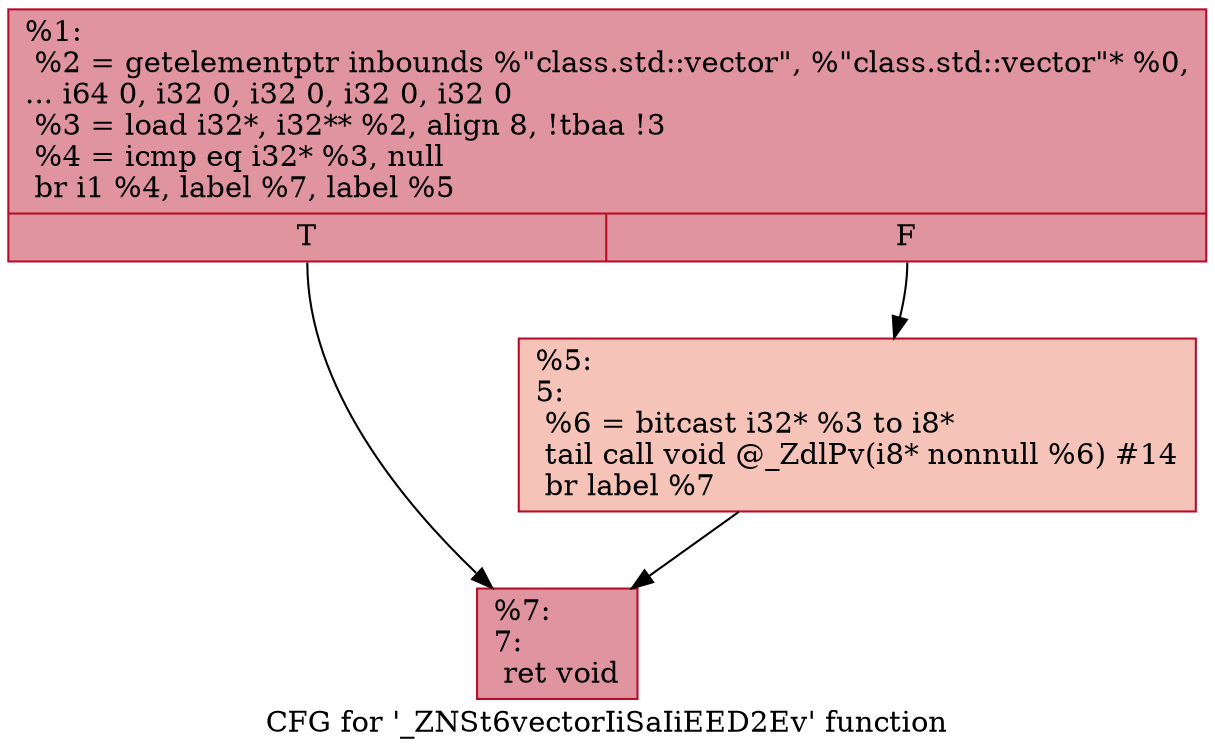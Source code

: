 digraph "CFG for '_ZNSt6vectorIiSaIiEED2Ev' function" {
	label="CFG for '_ZNSt6vectorIiSaIiEED2Ev' function";

	Node0x5633ec9027c0 [shape=record,color="#b70d28ff", style=filled, fillcolor="#b70d2870",label="{%1:\l  %2 = getelementptr inbounds %\"class.std::vector\", %\"class.std::vector\"* %0,\l... i64 0, i32 0, i32 0, i32 0, i32 0\l  %3 = load i32*, i32** %2, align 8, !tbaa !3\l  %4 = icmp eq i32* %3, null\l  br i1 %4, label %7, label %5\l|{<s0>T|<s1>F}}"];
	Node0x5633ec9027c0:s0 -> Node0x5633ec9030d0;
	Node0x5633ec9027c0:s1 -> Node0x5633ec903120;
	Node0x5633ec903120 [shape=record,color="#b70d28ff", style=filled, fillcolor="#e8765c70",label="{%5:\l5:                                                \l  %6 = bitcast i32* %3 to i8*\l  tail call void @_ZdlPv(i8* nonnull %6) #14\l  br label %7\l}"];
	Node0x5633ec903120 -> Node0x5633ec9030d0;
	Node0x5633ec9030d0 [shape=record,color="#b70d28ff", style=filled, fillcolor="#b70d2870",label="{%7:\l7:                                                \l  ret void\l}"];
}
